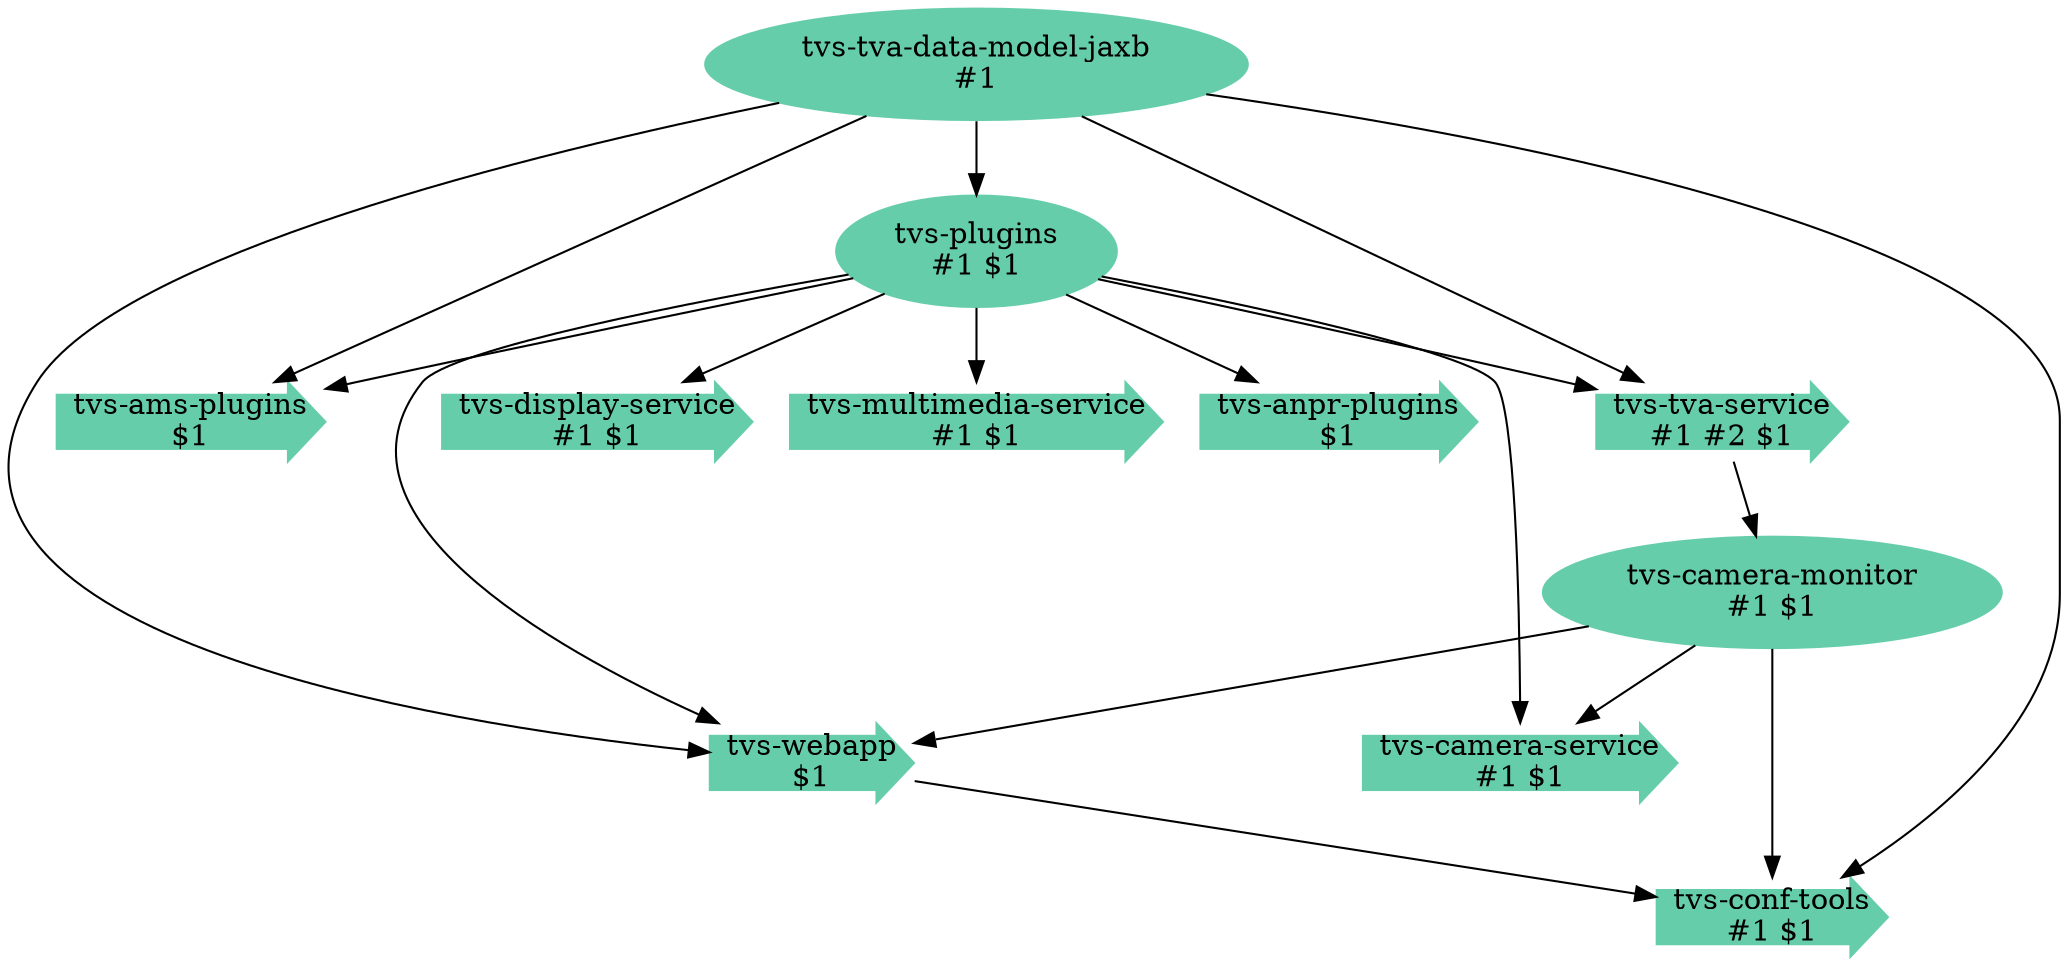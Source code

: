 digraph gvpr_result {
	"tvs-ams-plugins"	[color=aquamarine3,
		label="tvs-ams-plugins\n$1",
		shape=rarrow,
		style=filled];
	"tvs-anpr-plugins"	[color=aquamarine3,
		label="tvs-anpr-plugins\n$1",
		shape=rarrow,
		style=filled];
	"tvs-camera-monitor"	[color=aquamarine3,
		label="tvs-camera-monitor\n#1 $1",
		style=filled];
	"tvs-camera-service"	[color=aquamarine3,
		label="tvs-camera-service\n#1 $1",
		shape=rarrow,
		style=filled];
	"tvs-camera-monitor" -> "tvs-camera-service";
	"tvs-conf-tools"	[color=aquamarine3,
		label="tvs-conf-tools\n#1 $1",
		shape=rarrow,
		style=filled];
	"tvs-camera-monitor" -> "tvs-conf-tools";
	"tvs-webapp"	[color=aquamarine3,
		label="tvs-webapp\n$1",
		shape=rarrow,
		style=filled];
	"tvs-camera-monitor" -> "tvs-webapp";
	"tvs-display-service"	[color=aquamarine3,
		label="tvs-display-service\n#1 $1",
		shape=rarrow,
		style=filled];
	"tvs-multimedia-service"	[color=aquamarine3,
		label="tvs-multimedia-service\n#1 $1",
		shape=rarrow,
		style=filled];
	"tvs-plugins"	[color=aquamarine3,
		label="tvs-plugins\n#1 $1",
		style=filled];
	"tvs-plugins" -> "tvs-ams-plugins";
	"tvs-plugins" -> "tvs-anpr-plugins";
	"tvs-plugins" -> "tvs-camera-service";
	"tvs-plugins" -> "tvs-display-service";
	"tvs-plugins" -> "tvs-multimedia-service";
	"tvs-tva-service"	[color=aquamarine3,
		label="tvs-tva-service\n#1 #2 $1",
		shape=rarrow,
		style=filled];
	"tvs-plugins" -> "tvs-tva-service";
	"tvs-plugins" -> "tvs-webapp";
	"tvs-tva-data-model-jaxb"	[color=aquamarine3,
		label="tvs-tva-data-model-jaxb\n#1",
		style=filled];
	"tvs-tva-data-model-jaxb" -> "tvs-ams-plugins";
	"tvs-tva-data-model-jaxb" -> "tvs-conf-tools";
	"tvs-tva-data-model-jaxb" -> "tvs-plugins";
	"tvs-tva-data-model-jaxb" -> "tvs-tva-service";
	"tvs-tva-data-model-jaxb" -> "tvs-webapp";
	"tvs-tva-service" -> "tvs-camera-monitor";
	"tvs-webapp" -> "tvs-conf-tools";
}
